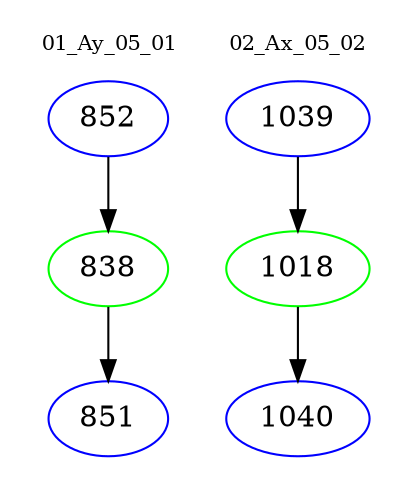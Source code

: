 digraph{
subgraph cluster_0 {
color = white
label = "01_Ay_05_01";
fontsize=10;
T0_852 [label="852", color="blue"]
T0_852 -> T0_838 [color="black"]
T0_838 [label="838", color="green"]
T0_838 -> T0_851 [color="black"]
T0_851 [label="851", color="blue"]
}
subgraph cluster_1 {
color = white
label = "02_Ax_05_02";
fontsize=10;
T1_1039 [label="1039", color="blue"]
T1_1039 -> T1_1018 [color="black"]
T1_1018 [label="1018", color="green"]
T1_1018 -> T1_1040 [color="black"]
T1_1040 [label="1040", color="blue"]
}
}
